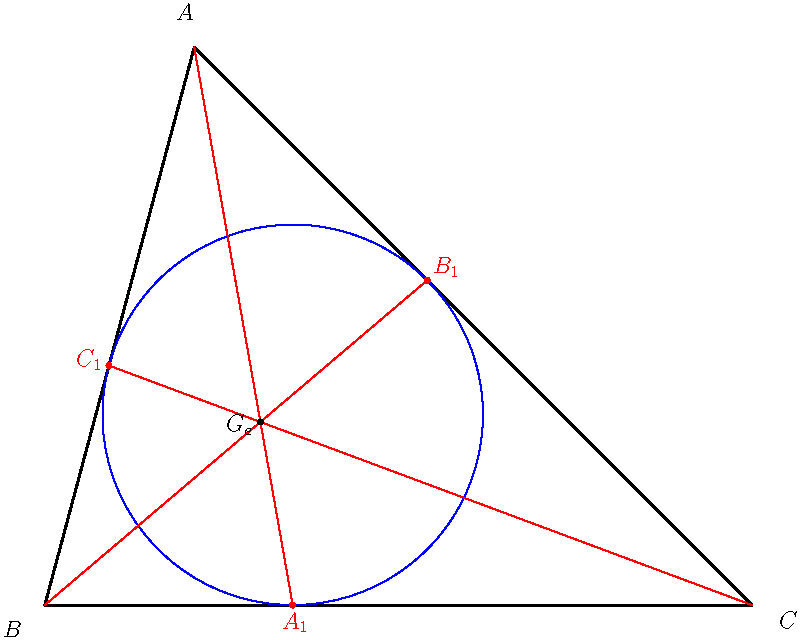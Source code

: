 
size(400); 
import geometry; 

point A = dir(120); 
point B = dir(210); 
point C = dir(-30); 

triangle t=triangle(A,B,C);
draw(t, linewidth(bp));
label(t,alignFactor=4);

triangle t_intouch = intouch(t); 
circle c_I = incircle(t); 
draw(c_I, blue); 


dot(t_intouch,red); 

label("$A_1$", "$B_1$", "$C_1$", t_intouch, red); 

draw(A--t_intouch.A, red); 
draw(B--t_intouch.B, red); 
draw(C--t_intouch.C, red); 

point Ge = gergonne(t);

dot("$G_e$", Ge, dir(190)); 


